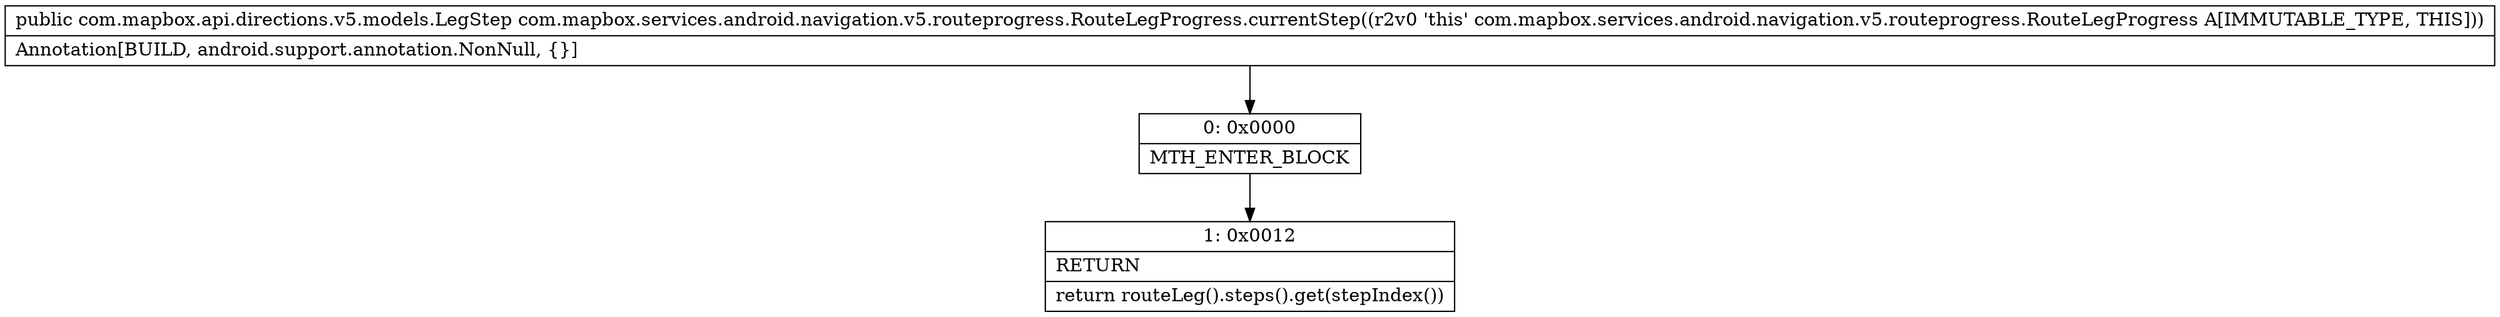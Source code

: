 digraph "CFG forcom.mapbox.services.android.navigation.v5.routeprogress.RouteLegProgress.currentStep()Lcom\/mapbox\/api\/directions\/v5\/models\/LegStep;" {
Node_0 [shape=record,label="{0\:\ 0x0000|MTH_ENTER_BLOCK\l}"];
Node_1 [shape=record,label="{1\:\ 0x0012|RETURN\l|return routeLeg().steps().get(stepIndex())\l}"];
MethodNode[shape=record,label="{public com.mapbox.api.directions.v5.models.LegStep com.mapbox.services.android.navigation.v5.routeprogress.RouteLegProgress.currentStep((r2v0 'this' com.mapbox.services.android.navigation.v5.routeprogress.RouteLegProgress A[IMMUTABLE_TYPE, THIS]))  | Annotation[BUILD, android.support.annotation.NonNull, \{\}]\l}"];
MethodNode -> Node_0;
Node_0 -> Node_1;
}

